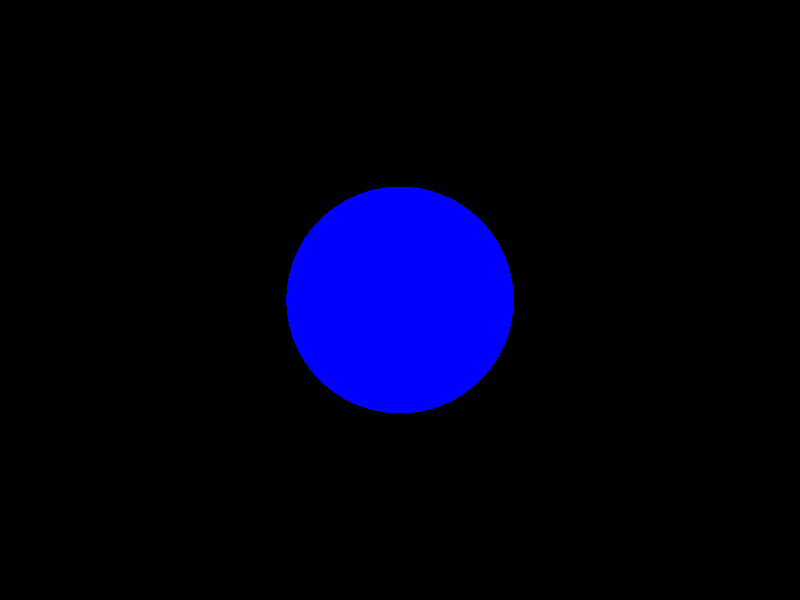 sphere {
  0,1
  pigment {color rgb <0,0,1>}
  finish {
    ambient 1
    diffuse -1
    brilliance 0.5
  }
}

light_source {
  <20,20,-20>*10000
  color rgb 1
}

camera {
  location <0,2,-5>
  look_at <0,0,0>
}
